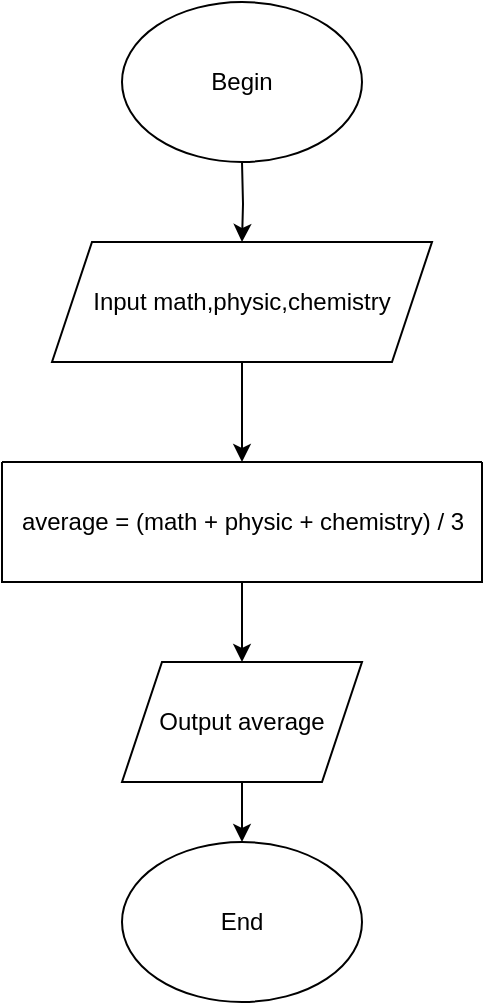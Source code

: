 <mxfile version="20.2.3" type="device"><diagram id="C5RBs43oDa-KdzZeNtuy" name="Page-1"><mxGraphModel dx="1038" dy="641" grid="1" gridSize="10" guides="1" tooltips="1" connect="1" arrows="1" fold="1" page="1" pageScale="1" pageWidth="827" pageHeight="1169" math="0" shadow="0"><root><mxCell id="WIyWlLk6GJQsqaUBKTNV-0"/><mxCell id="WIyWlLk6GJQsqaUBKTNV-1" parent="WIyWlLk6GJQsqaUBKTNV-0"/><mxCell id="-KeT8hy-GoinbODT1f2u-0" style="edgeStyle=orthogonalEdgeStyle;rounded=0;orthogonalLoop=1;jettySize=auto;html=1;entryX=0.5;entryY=0;entryDx=0;entryDy=0;" edge="1" parent="WIyWlLk6GJQsqaUBKTNV-1" target="-KeT8hy-GoinbODT1f2u-3"><mxGeometry relative="1" as="geometry"><mxPoint x="430" y="130" as="sourcePoint"/></mxGeometry></mxCell><mxCell id="-KeT8hy-GoinbODT1f2u-1" value="End" style="ellipse;whiteSpace=wrap;html=1;" vertex="1" parent="WIyWlLk6GJQsqaUBKTNV-1"><mxGeometry x="370" y="470" width="120" height="80" as="geometry"/></mxCell><mxCell id="-KeT8hy-GoinbODT1f2u-2" style="edgeStyle=orthogonalEdgeStyle;rounded=0;orthogonalLoop=1;jettySize=auto;html=1;entryX=0.5;entryY=0;entryDx=0;entryDy=0;" edge="1" parent="WIyWlLk6GJQsqaUBKTNV-1" source="-KeT8hy-GoinbODT1f2u-3" target="-KeT8hy-GoinbODT1f2u-4"><mxGeometry relative="1" as="geometry"/></mxCell><mxCell id="-KeT8hy-GoinbODT1f2u-3" value="Input math,physic,chemistry" style="shape=parallelogram;perimeter=parallelogramPerimeter;whiteSpace=wrap;html=1;fixedSize=1;" vertex="1" parent="WIyWlLk6GJQsqaUBKTNV-1"><mxGeometry x="335" y="170" width="190" height="60" as="geometry"/></mxCell><mxCell id="-KeT8hy-GoinbODT1f2u-4" value="" style="swimlane;startSize=0;" vertex="1" parent="WIyWlLk6GJQsqaUBKTNV-1"><mxGeometry x="310" y="280" width="240" height="60" as="geometry"/></mxCell><mxCell id="-KeT8hy-GoinbODT1f2u-5" value="average = (math + physic + chemistry) / 3" style="text;html=1;align=center;verticalAlign=middle;resizable=0;points=[];autosize=1;strokeColor=none;fillColor=none;" vertex="1" parent="-KeT8hy-GoinbODT1f2u-4"><mxGeometry y="15" width="240" height="30" as="geometry"/></mxCell><mxCell id="-KeT8hy-GoinbODT1f2u-6" style="edgeStyle=orthogonalEdgeStyle;rounded=0;orthogonalLoop=1;jettySize=auto;html=1;exitX=0.5;exitY=1;exitDx=0;exitDy=0;entryX=0.5;entryY=0;entryDx=0;entryDy=0;" edge="1" parent="WIyWlLk6GJQsqaUBKTNV-1" source="-KeT8hy-GoinbODT1f2u-7" target="-KeT8hy-GoinbODT1f2u-1"><mxGeometry relative="1" as="geometry"/></mxCell><mxCell id="-KeT8hy-GoinbODT1f2u-7" value="Output average" style="shape=parallelogram;perimeter=parallelogramPerimeter;whiteSpace=wrap;html=1;fixedSize=1;" vertex="1" parent="WIyWlLk6GJQsqaUBKTNV-1"><mxGeometry x="370" y="380" width="120" height="60" as="geometry"/></mxCell><mxCell id="-KeT8hy-GoinbODT1f2u-8" value="" style="edgeStyle=orthogonalEdgeStyle;rounded=0;orthogonalLoop=1;jettySize=auto;html=1;" edge="1" parent="WIyWlLk6GJQsqaUBKTNV-1" target="-KeT8hy-GoinbODT1f2u-7"><mxGeometry relative="1" as="geometry"><mxPoint x="430" y="340" as="sourcePoint"/><Array as="points"><mxPoint x="430" y="370"/><mxPoint x="430" y="370"/></Array></mxGeometry></mxCell><mxCell id="-KeT8hy-GoinbODT1f2u-9" value="Begin" style="ellipse;whiteSpace=wrap;html=1;" vertex="1" parent="WIyWlLk6GJQsqaUBKTNV-1"><mxGeometry x="370" y="50" width="120" height="80" as="geometry"/></mxCell></root></mxGraphModel></diagram></mxfile>